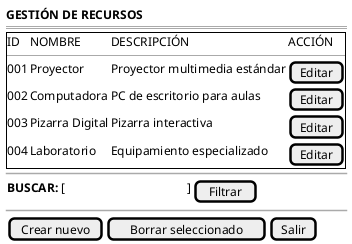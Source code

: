 @startsalt abrirRecursos-wireframe
{ 
<b>GESTIÓN DE RECURSOS</b>  
===
{+  ID | NOMBRE | DESCRIPCIÓN | ACCIÓN
  --|--|--|--
  001 | Proyector | Proyector multimedia estándar | [Editar]
  002 | Computadora | PC de escritorio para aulas | [Editar]
  003 | Pizarra Digital | Pizarra interactiva | [Editar]
  004 | Laboratorio | Equipamiento especializado | [Editar]
  }
  ~~
  {<b>BUSCAR:</b> [                                       ] | [Filtrar]}
  ~~
  {[Crear nuevo] | [Borrar seleccionado] | [Salir]}
}

@endsalt